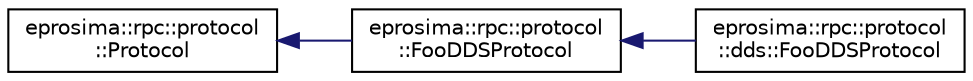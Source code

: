 digraph "Graphical Class Hierarchy"
{
  edge [fontname="Helvetica",fontsize="10",labelfontname="Helvetica",labelfontsize="10"];
  node [fontname="Helvetica",fontsize="10",shape=record];
  rankdir="LR";
  Node1 [label="eprosima::rpc::protocol\l::Protocol",height=0.2,width=0.4,color="black", fillcolor="white", style="filled",URL="$classeprosima_1_1rpc_1_1protocol_1_1_protocol.html",tooltip="This abstract class represents the protocol used by the RPCs. It serializes and deserializes the info..."];
  Node1 -> Node2 [dir="back",color="midnightblue",fontsize="10",style="solid",fontname="Helvetica"];
  Node2 [label="eprosima::rpc::protocol\l::FooDDSProtocol",height=0.2,width=0.4,color="black", fillcolor="white", style="filled",URL="$classeprosima_1_1rpc_1_1protocol_1_1_foo_d_d_s_protocol.html",tooltip="Protocol base class for the specific application. "];
  Node2 -> Node3 [dir="back",color="midnightblue",fontsize="10",style="solid",fontname="Helvetica"];
  Node3 [label="eprosima::rpc::protocol\l::dds::FooDDSProtocol",height=0.2,width=0.4,color="black", fillcolor="white", style="filled",URL="$classeprosima_1_1rpc_1_1protocol_1_1dds_1_1_foo_d_d_s_protocol.html",tooltip="This class is responsible for serializing and deserializing the requests and responses of this applic..."];
}
